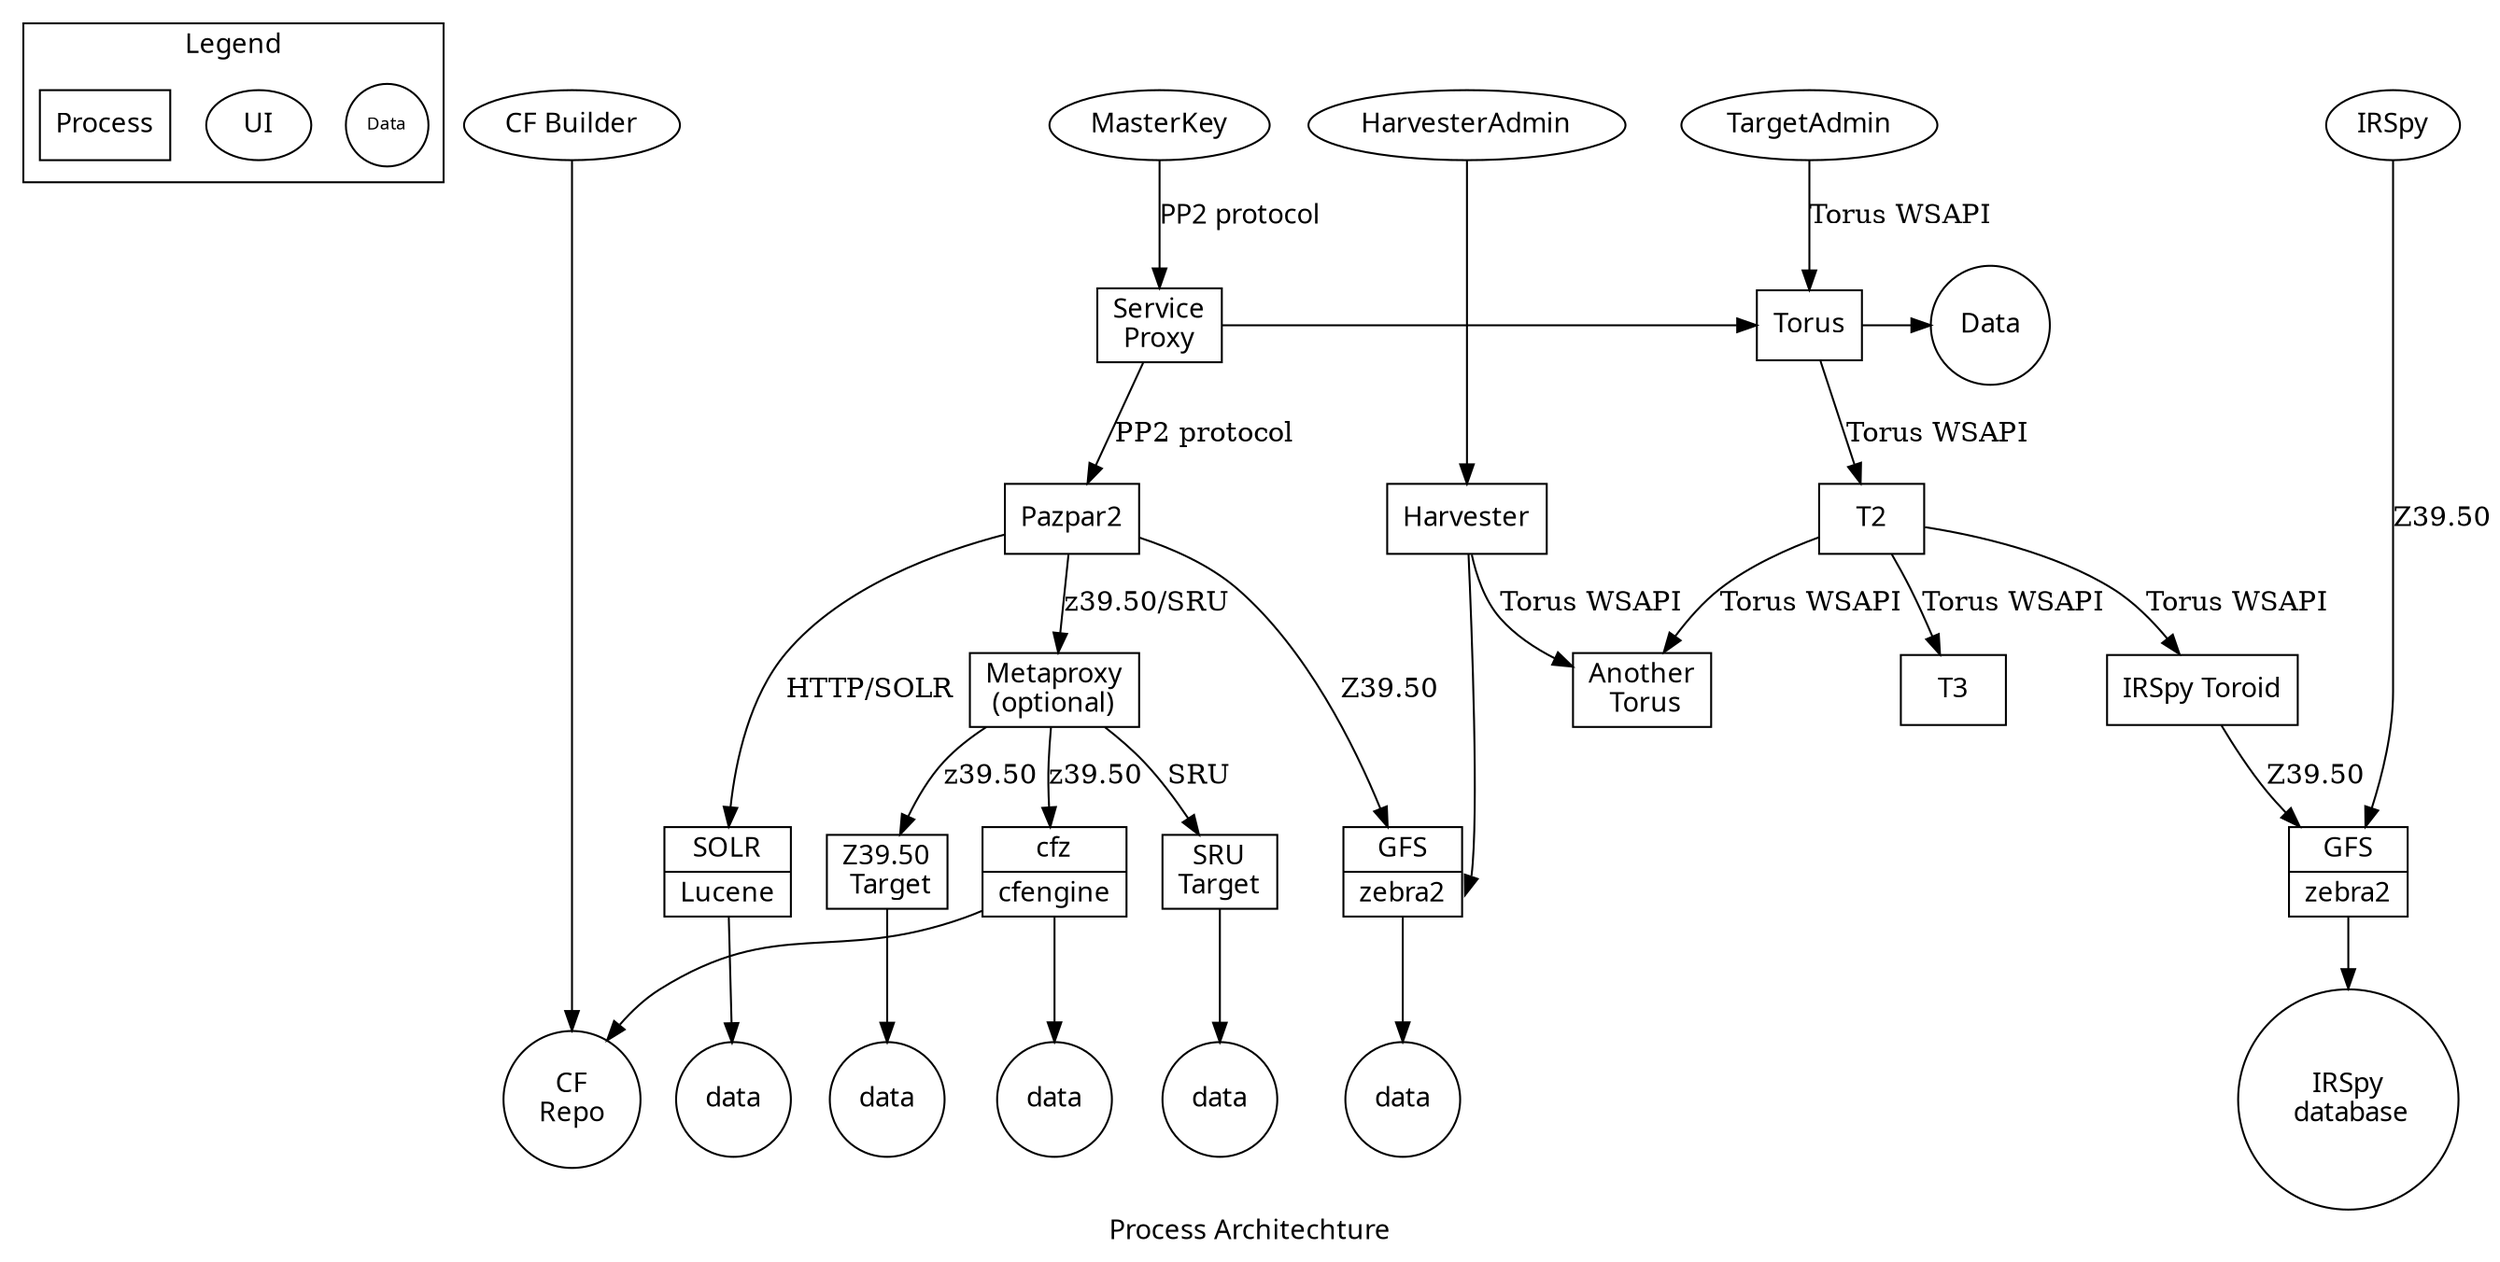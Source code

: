 digraph callgraph {
     fontname="verdana";
     node [fontname="verdana"];
     label="Process Architechture";
	 subgraph cluster_legend {
		label="Legend"
	 	Data[shape="circle", fontsize="9"];
	 	UI;
	 	Process[shape="box"];
 	 }
	 CF_Builder[label="CF Builder"];
     masterkey[label="MasterKey"];
     masterkey -> serviceProxy[label="PP2 protocol", fontname="verdana"];
     serviceProxy[label="Service\nProxy", shape=box];
     serviceProxy -> pazpar2[label="PP2 protocol"];
     serviceProxy -> Torus;
     Torus[shape=box];
     subgraph {
		rank = same; serviceProxy; Torus; Searchables;
     }
     TargetAdmin -> Torus[label="Torus WSAPI"];
     Torus -> T2[label="Torus WSAPI"];
     T2[shape="box"];
     Torus -> Searchables;
     Searchables[label="Data"];
     Searchables[shape=circle];
     T2 -> T3[label="Torus WSAPI"];
     T3[shape=box];
     T2 -> T4[label="Torus WSAPI"];
     T4[label="Another\n Torus", shape=box];
     harvester -> T4[label="Torus WSAPI"];
     T2 -> "IRSpy Toroid"[label="Torus WSAPI"];
     "IRSpy Toroid" -> Zebra[label="Z39.50"];
     Zebra[shape="record", label="{GFS |<z2> zebra2}"];
     "IRSpy Toroid"[shape="box"];
     Zebra -> IRSpy_DB;
     IRSpy_DB[label="IRSpy\n database", shape=circle];
     IRSpy -> Zebra[label="Z39.50"];
     pazpar2 -> metaProxy[label="z39.50/SRU"];
	 metaProxy[label="Metaproxy\n(optional)", shape="box"];
	 metaProxy -> sruTarget[label="SRU"];
	 metaProxy -> zTarget[label="z39.50"];
	 metaProxy -> cfz[label="z39.50"];
	 zTarget[label="Z39.50\n Target", shape="box"];
	 zTarget -> zData1;
	 sruTarget -> zData3;
	 cfz[shape="record", label="{cfz | cfengine}"];
	 cfz -> Anything;
	 zData1[shape="circle", label="data"];
	 zData3[shape="circle", label="data"];
	 zTarget[shape="box"];
	 sruTarget[label="SRU\nTarget", shape="box"];
     pazpar2 -> localIndex1[label="Z39.50"];
     pazpar2[label="Pazpar2", shape="box"];
     localIndex1 -> Anything3;
	 localIndex1[shape="record", label="{GFS |<z2> zebra2}"];
     pazpar2 -> localIndex2[label="HTTP/SOLR"];
     localIndex2[shape="record", label="{SOLR|Lucene}"];
     localIndex2 -> Anything4;

     harvesterAdmin -> harvester;
     harvesterAdmin[label="HarvesterAdmin"];
     
     harvester[label="Harvester", shape="box"];
     harvester -> localIndex1:z2;
     cfRepo[label="CF\nRepo", shape=circle];
     cfz -> cfRepo;
     CF_Builder -> cfRepo;
	 subgraph ui_rank {
		rank=same; masterkey; TargetAdmin; CF_Builder; harvesterAdmin; IRSpy;
	 }
     subgraph {
		rank = same; localIndex1; localIndex2; zTarget; 
	}
     Anything[label="data", shape=circle];
     Anything3[label="data",shape=circle];
     Anything4[label="data",shape=circle];
     subgraph {
		rank = same; Anything; Anything3; zData1; zData3; Anything4; 
	}
}